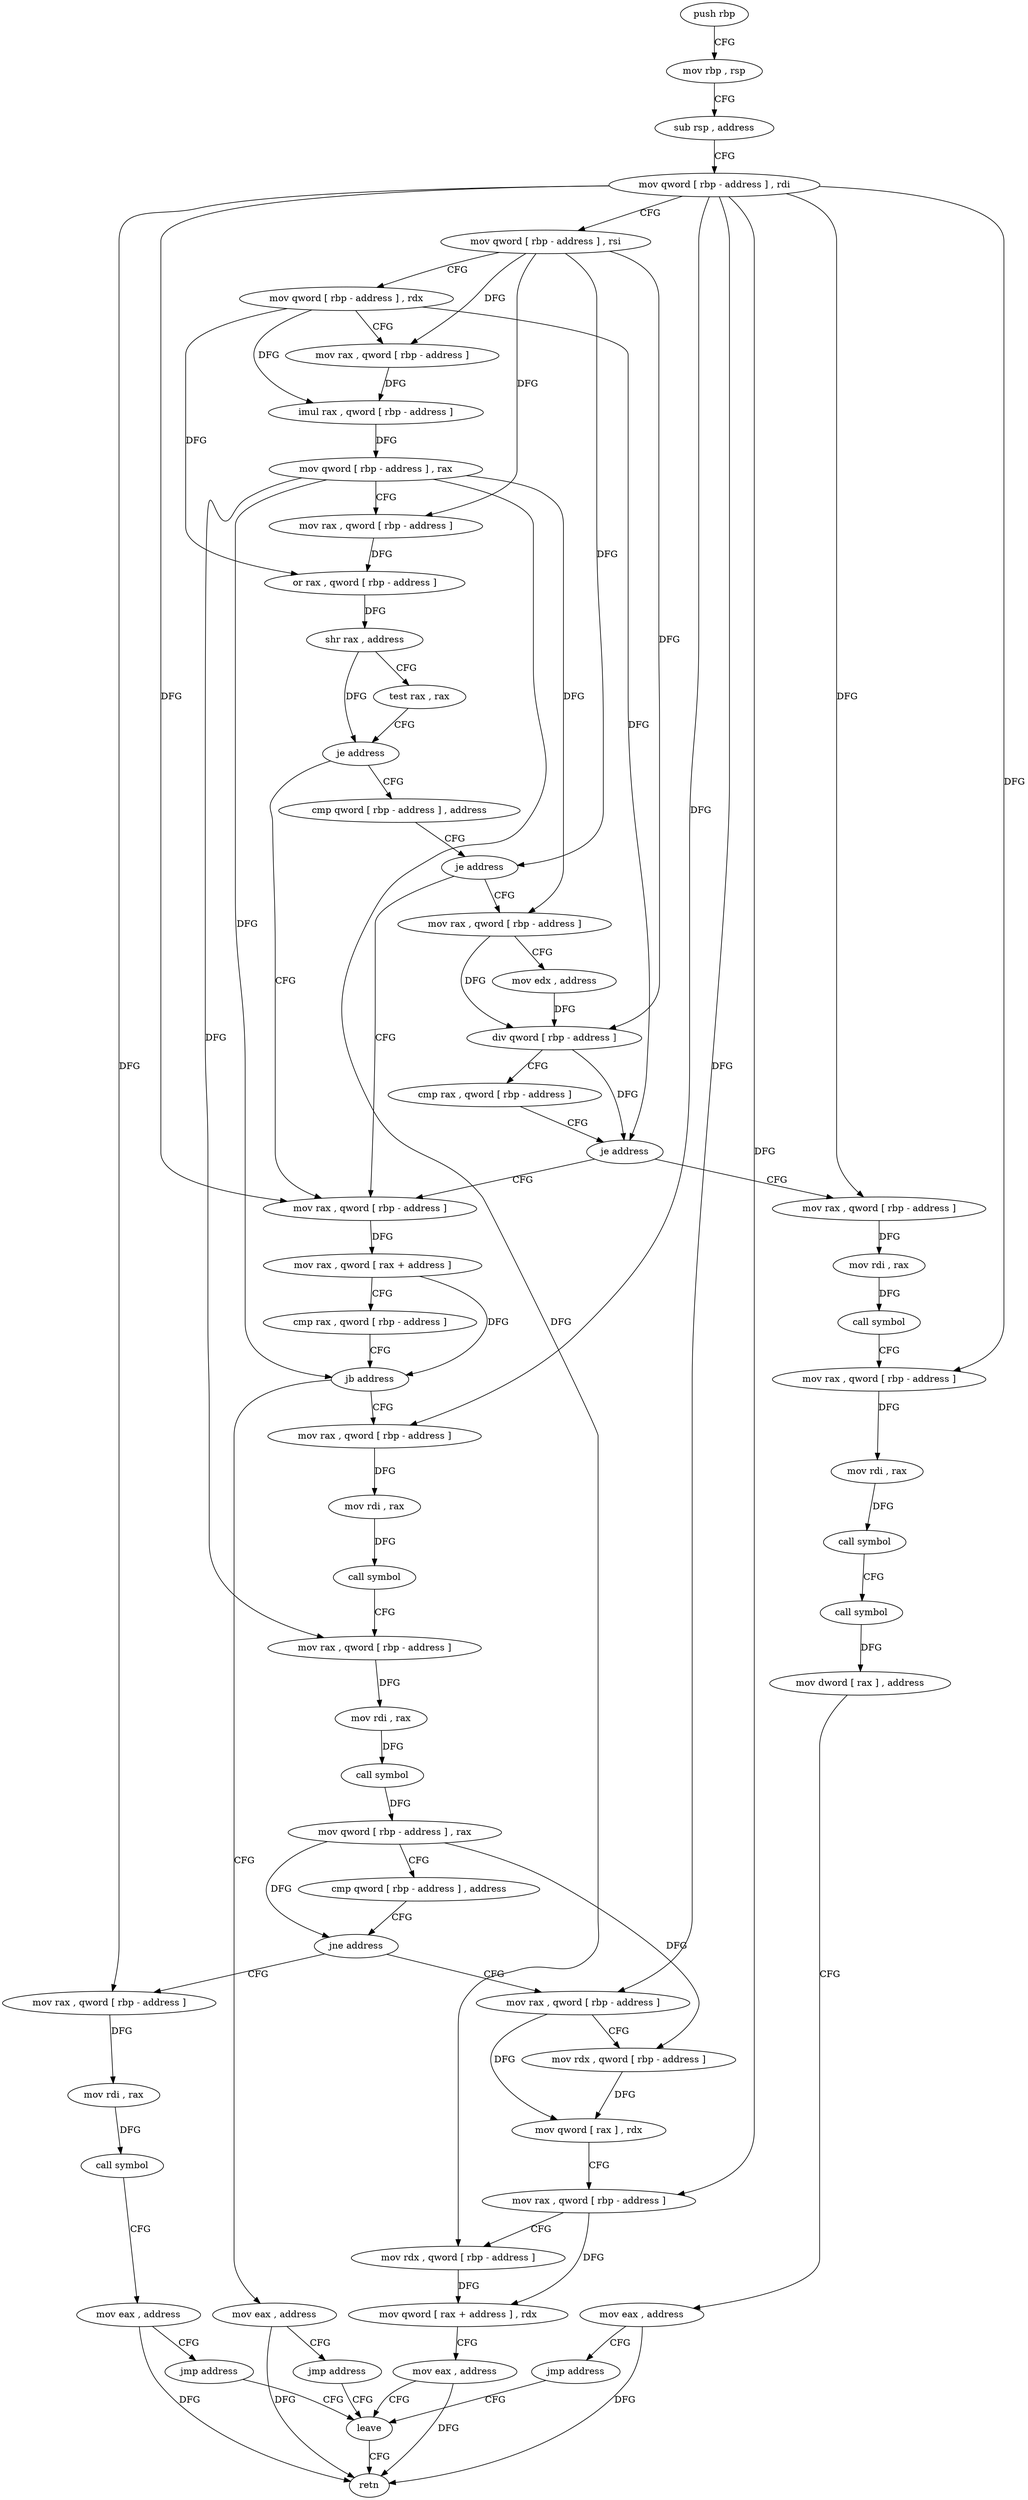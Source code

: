 digraph "func" {
"379219" [label = "push rbp" ]
"379220" [label = "mov rbp , rsp" ]
"379223" [label = "sub rsp , address" ]
"379227" [label = "mov qword [ rbp - address ] , rdi" ]
"379231" [label = "mov qword [ rbp - address ] , rsi" ]
"379235" [label = "mov qword [ rbp - address ] , rdx" ]
"379239" [label = "mov rax , qword [ rbp - address ]" ]
"379243" [label = "imul rax , qword [ rbp - address ]" ]
"379248" [label = "mov qword [ rbp - address ] , rax" ]
"379252" [label = "mov rax , qword [ rbp - address ]" ]
"379256" [label = "or rax , qword [ rbp - address ]" ]
"379260" [label = "shr rax , address" ]
"379264" [label = "test rax , rax" ]
"379267" [label = "je address" ]
"379337" [label = "mov rax , qword [ rbp - address ]" ]
"379269" [label = "cmp qword [ rbp - address ] , address" ]
"379341" [label = "mov rax , qword [ rax + address ]" ]
"379345" [label = "cmp rax , qword [ rbp - address ]" ]
"379349" [label = "jb address" ]
"379358" [label = "mov rax , qword [ rbp - address ]" ]
"379351" [label = "mov eax , address" ]
"379274" [label = "je address" ]
"379276" [label = "mov rax , qword [ rbp - address ]" ]
"379362" [label = "mov rdi , rax" ]
"379365" [label = "call symbol" ]
"379370" [label = "mov rax , qword [ rbp - address ]" ]
"379374" [label = "mov rdi , rax" ]
"379377" [label = "call symbol" ]
"379382" [label = "mov qword [ rbp - address ] , rax" ]
"379386" [label = "cmp qword [ rbp - address ] , address" ]
"379391" [label = "jne address" ]
"379412" [label = "mov rax , qword [ rbp - address ]" ]
"379393" [label = "mov rax , qword [ rbp - address ]" ]
"379356" [label = "jmp address" ]
"379440" [label = "leave" ]
"379280" [label = "mov edx , address" ]
"379285" [label = "div qword [ rbp - address ]" ]
"379289" [label = "cmp rax , qword [ rbp - address ]" ]
"379293" [label = "je address" ]
"379295" [label = "mov rax , qword [ rbp - address ]" ]
"379416" [label = "mov rdx , qword [ rbp - address ]" ]
"379420" [label = "mov qword [ rax ] , rdx" ]
"379423" [label = "mov rax , qword [ rbp - address ]" ]
"379427" [label = "mov rdx , qword [ rbp - address ]" ]
"379431" [label = "mov qword [ rax + address ] , rdx" ]
"379435" [label = "mov eax , address" ]
"379397" [label = "mov rdi , rax" ]
"379400" [label = "call symbol" ]
"379405" [label = "mov eax , address" ]
"379410" [label = "jmp address" ]
"379441" [label = "retn" ]
"379299" [label = "mov rdi , rax" ]
"379302" [label = "call symbol" ]
"379307" [label = "mov rax , qword [ rbp - address ]" ]
"379311" [label = "mov rdi , rax" ]
"379314" [label = "call symbol" ]
"379319" [label = "call symbol" ]
"379324" [label = "mov dword [ rax ] , address" ]
"379330" [label = "mov eax , address" ]
"379335" [label = "jmp address" ]
"379219" -> "379220" [ label = "CFG" ]
"379220" -> "379223" [ label = "CFG" ]
"379223" -> "379227" [ label = "CFG" ]
"379227" -> "379231" [ label = "CFG" ]
"379227" -> "379337" [ label = "DFG" ]
"379227" -> "379358" [ label = "DFG" ]
"379227" -> "379412" [ label = "DFG" ]
"379227" -> "379423" [ label = "DFG" ]
"379227" -> "379393" [ label = "DFG" ]
"379227" -> "379295" [ label = "DFG" ]
"379227" -> "379307" [ label = "DFG" ]
"379231" -> "379235" [ label = "CFG" ]
"379231" -> "379239" [ label = "DFG" ]
"379231" -> "379252" [ label = "DFG" ]
"379231" -> "379274" [ label = "DFG" ]
"379231" -> "379285" [ label = "DFG" ]
"379235" -> "379239" [ label = "CFG" ]
"379235" -> "379243" [ label = "DFG" ]
"379235" -> "379256" [ label = "DFG" ]
"379235" -> "379293" [ label = "DFG" ]
"379239" -> "379243" [ label = "DFG" ]
"379243" -> "379248" [ label = "DFG" ]
"379248" -> "379252" [ label = "CFG" ]
"379248" -> "379349" [ label = "DFG" ]
"379248" -> "379370" [ label = "DFG" ]
"379248" -> "379276" [ label = "DFG" ]
"379248" -> "379427" [ label = "DFG" ]
"379252" -> "379256" [ label = "DFG" ]
"379256" -> "379260" [ label = "DFG" ]
"379260" -> "379264" [ label = "CFG" ]
"379260" -> "379267" [ label = "DFG" ]
"379264" -> "379267" [ label = "CFG" ]
"379267" -> "379337" [ label = "CFG" ]
"379267" -> "379269" [ label = "CFG" ]
"379337" -> "379341" [ label = "DFG" ]
"379269" -> "379274" [ label = "CFG" ]
"379341" -> "379345" [ label = "CFG" ]
"379341" -> "379349" [ label = "DFG" ]
"379345" -> "379349" [ label = "CFG" ]
"379349" -> "379358" [ label = "CFG" ]
"379349" -> "379351" [ label = "CFG" ]
"379358" -> "379362" [ label = "DFG" ]
"379351" -> "379356" [ label = "CFG" ]
"379351" -> "379441" [ label = "DFG" ]
"379274" -> "379337" [ label = "CFG" ]
"379274" -> "379276" [ label = "CFG" ]
"379276" -> "379280" [ label = "CFG" ]
"379276" -> "379285" [ label = "DFG" ]
"379362" -> "379365" [ label = "DFG" ]
"379365" -> "379370" [ label = "CFG" ]
"379370" -> "379374" [ label = "DFG" ]
"379374" -> "379377" [ label = "DFG" ]
"379377" -> "379382" [ label = "DFG" ]
"379382" -> "379386" [ label = "CFG" ]
"379382" -> "379391" [ label = "DFG" ]
"379382" -> "379416" [ label = "DFG" ]
"379386" -> "379391" [ label = "CFG" ]
"379391" -> "379412" [ label = "CFG" ]
"379391" -> "379393" [ label = "CFG" ]
"379412" -> "379416" [ label = "CFG" ]
"379412" -> "379420" [ label = "DFG" ]
"379393" -> "379397" [ label = "DFG" ]
"379356" -> "379440" [ label = "CFG" ]
"379440" -> "379441" [ label = "CFG" ]
"379280" -> "379285" [ label = "DFG" ]
"379285" -> "379289" [ label = "CFG" ]
"379285" -> "379293" [ label = "DFG" ]
"379289" -> "379293" [ label = "CFG" ]
"379293" -> "379337" [ label = "CFG" ]
"379293" -> "379295" [ label = "CFG" ]
"379295" -> "379299" [ label = "DFG" ]
"379416" -> "379420" [ label = "DFG" ]
"379420" -> "379423" [ label = "CFG" ]
"379423" -> "379427" [ label = "CFG" ]
"379423" -> "379431" [ label = "DFG" ]
"379427" -> "379431" [ label = "DFG" ]
"379431" -> "379435" [ label = "CFG" ]
"379435" -> "379440" [ label = "CFG" ]
"379435" -> "379441" [ label = "DFG" ]
"379397" -> "379400" [ label = "DFG" ]
"379400" -> "379405" [ label = "CFG" ]
"379405" -> "379410" [ label = "CFG" ]
"379405" -> "379441" [ label = "DFG" ]
"379410" -> "379440" [ label = "CFG" ]
"379299" -> "379302" [ label = "DFG" ]
"379302" -> "379307" [ label = "CFG" ]
"379307" -> "379311" [ label = "DFG" ]
"379311" -> "379314" [ label = "DFG" ]
"379314" -> "379319" [ label = "CFG" ]
"379319" -> "379324" [ label = "DFG" ]
"379324" -> "379330" [ label = "CFG" ]
"379330" -> "379335" [ label = "CFG" ]
"379330" -> "379441" [ label = "DFG" ]
"379335" -> "379440" [ label = "CFG" ]
}
